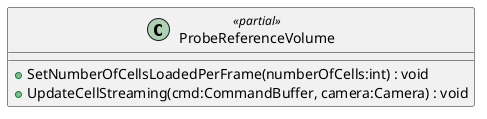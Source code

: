 @startuml
class ProbeReferenceVolume <<partial>> {
    + SetNumberOfCellsLoadedPerFrame(numberOfCells:int) : void
    + UpdateCellStreaming(cmd:CommandBuffer, camera:Camera) : void
}
@enduml
